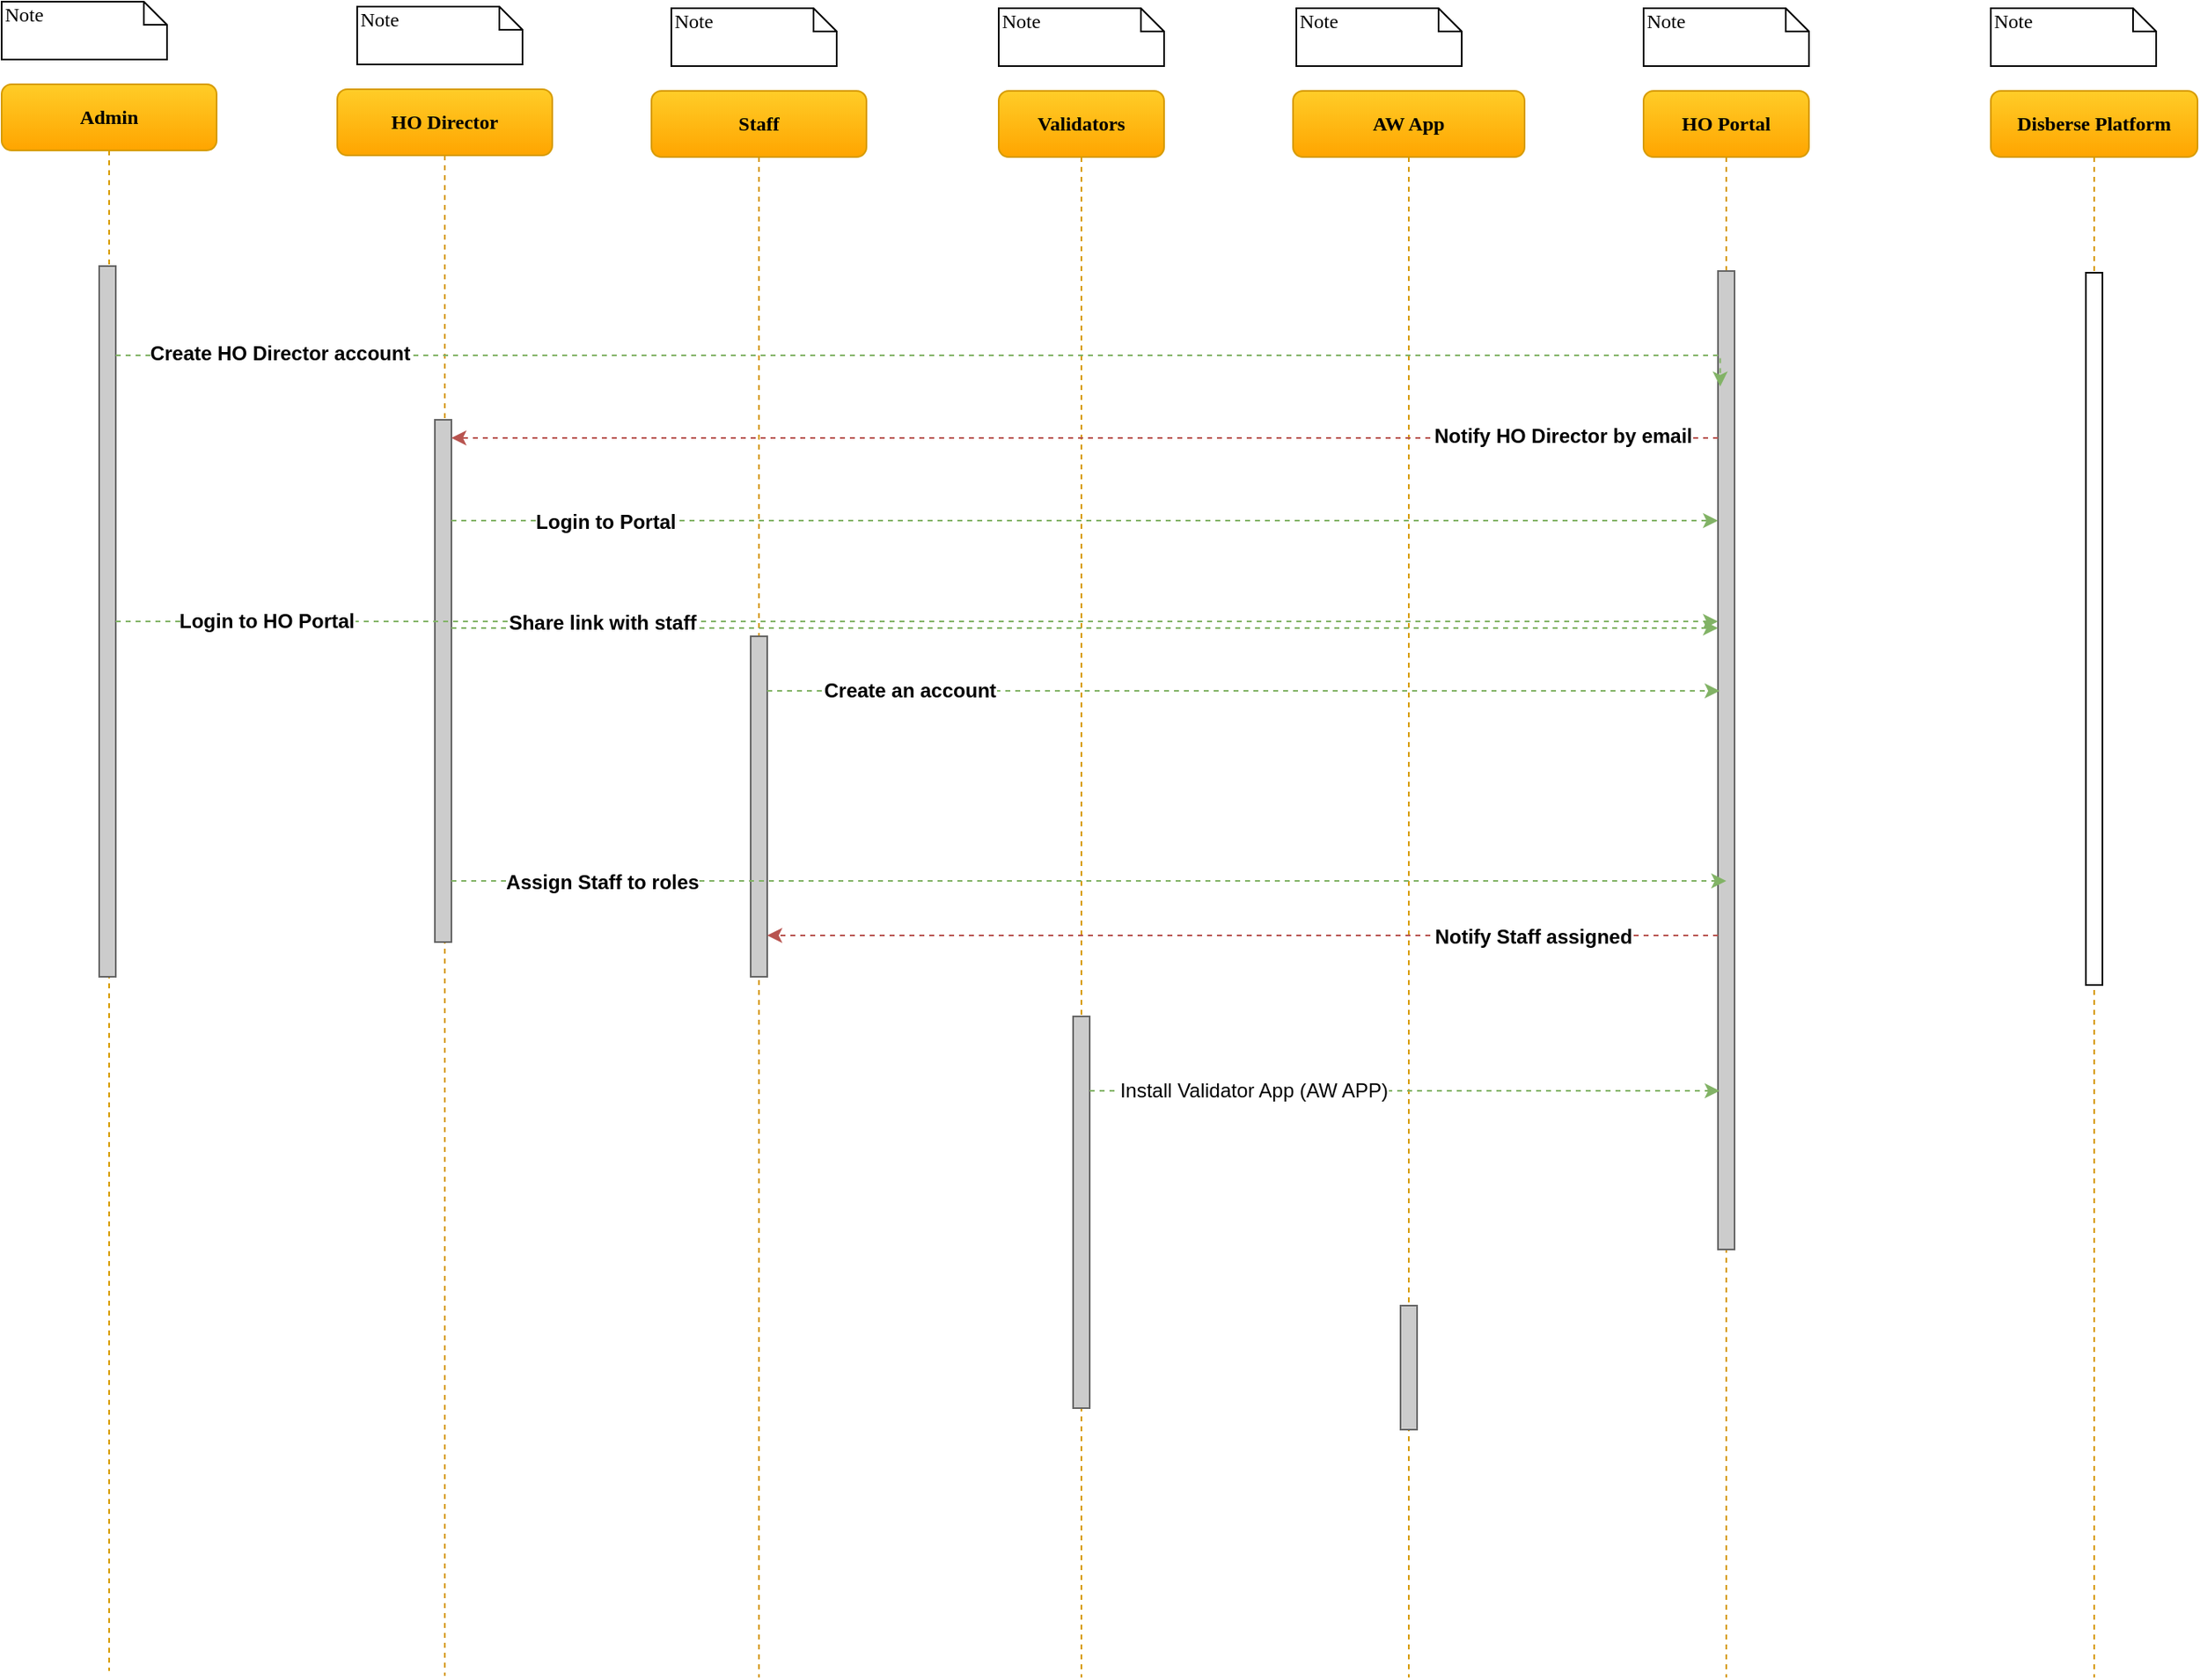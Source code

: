 <mxfile version="10.7.7" type="github"><diagram name="Page-1" id="13e1069c-82ec-6db2-03f1-153e76fe0fe0"><mxGraphModel dx="2262" dy="637" grid="0" gridSize="10" guides="0" tooltips="1" connect="1" arrows="1" fold="1" page="1" pageScale="1" pageWidth="1100" pageHeight="850" background="#ffffff" math="0" shadow="0"><root><mxCell id="0"/><mxCell id="1" parent="0"/><mxCell id="7baba1c4bc27f4b0-2" value="AW App" style="shape=umlLifeline;perimeter=lifelinePerimeter;whiteSpace=wrap;html=1;container=1;collapsible=0;recursiveResize=0;outlineConnect=0;rounded=1;shadow=0;comic=0;labelBackgroundColor=none;strokeColor=#d79b00;strokeWidth=1;fillColor=#ffcd28;fontFamily=Verdana;fontSize=12;fontColor=#000000;align=center;fontStyle=1;gradientColor=#ffa500;" parent="1" vertex="1"><mxGeometry x="258" y="80" width="140" height="960" as="geometry"/></mxCell><mxCell id="7baba1c4bc27f4b0-10" value="" style="html=1;points=[];perimeter=orthogonalPerimeter;rounded=0;shadow=0;comic=0;labelBackgroundColor=none;strokeColor=#666666;strokeWidth=1;fillColor=#CCCCCC;fontFamily=Verdana;fontSize=12;fontColor=#333333;align=center;" parent="7baba1c4bc27f4b0-2" vertex="1"><mxGeometry x="65" y="735" width="10" height="75" as="geometry"/></mxCell><mxCell id="7baba1c4bc27f4b0-3" value="HO Portal" style="shape=umlLifeline;perimeter=lifelinePerimeter;whiteSpace=wrap;html=1;container=1;collapsible=0;recursiveResize=0;outlineConnect=0;rounded=1;shadow=0;comic=0;labelBackgroundColor=none;strokeColor=#d79b00;strokeWidth=1;fillColor=#ffcd28;fontFamily=Verdana;fontSize=12;fontColor=#000000;align=center;fontStyle=1;gradientColor=#ffa500;" parent="1" vertex="1"><mxGeometry x="470" y="80" width="100" height="960" as="geometry"/></mxCell><mxCell id="7baba1c4bc27f4b0-13" value="" style="html=1;points=[];perimeter=orthogonalPerimeter;rounded=0;shadow=0;comic=0;labelBackgroundColor=none;strokeColor=#666666;strokeWidth=1;fillColor=#CCCCCC;fontFamily=Verdana;fontSize=12;align=center;fontColor=#333333;" parent="7baba1c4bc27f4b0-3" vertex="1"><mxGeometry x="45" y="109" width="10" height="592" as="geometry"/></mxCell><mxCell id="7baba1c4bc27f4b0-4" value="Disberse Platform" style="shape=umlLifeline;perimeter=lifelinePerimeter;whiteSpace=wrap;html=1;container=1;collapsible=0;recursiveResize=0;outlineConnect=0;rounded=1;shadow=0;comic=0;labelBackgroundColor=none;strokeColor=#d79b00;strokeWidth=1;fillColor=#ffcd28;fontFamily=Verdana;fontSize=12;fontColor=#000000;align=center;fontStyle=1;gradientColor=#ffa500;" parent="1" vertex="1"><mxGeometry x="680" y="80" width="125" height="960" as="geometry"/></mxCell><mxCell id="CUN0jyxjH27z3sM08QGV-1" value="" style="html=1;points=[];perimeter=orthogonalPerimeter;rounded=0;shadow=0;comic=0;labelBackgroundColor=none;strokeColor=#000000;strokeWidth=1;fillColor=#FFFFFF;fontFamily=Verdana;fontSize=12;fontColor=#000000;align=center;" vertex="1" parent="7baba1c4bc27f4b0-4"><mxGeometry x="57.5" y="110" width="10" height="431" as="geometry"/></mxCell><mxCell id="7baba1c4bc27f4b0-8" value="Validators" style="shape=umlLifeline;perimeter=lifelinePerimeter;whiteSpace=wrap;html=1;container=1;collapsible=0;recursiveResize=0;outlineConnect=0;rounded=1;shadow=0;comic=0;labelBackgroundColor=none;strokeColor=#d79b00;strokeWidth=1;fillColor=#ffcd28;fontFamily=Verdana;fontSize=12;fontColor=#000000;align=center;fontStyle=1;gradientColor=#ffa500;" parent="1" vertex="1"><mxGeometry x="80" y="80" width="100" height="960" as="geometry"/></mxCell><mxCell id="7baba1c4bc27f4b0-9" value="" style="html=1;points=[];perimeter=orthogonalPerimeter;rounded=0;shadow=0;comic=0;labelBackgroundColor=none;strokeColor=#666666;strokeWidth=1;fillColor=#CCCCCC;fontFamily=Verdana;fontSize=12;fontColor=#333333;align=center;" parent="7baba1c4bc27f4b0-8" vertex="1"><mxGeometry x="45" y="560" width="10" height="237" as="geometry"/></mxCell><mxCell id="7baba1c4bc27f4b0-40" value="Note" style="shape=note;whiteSpace=wrap;html=1;size=14;verticalAlign=top;align=left;spacingTop=-6;rounded=0;shadow=0;comic=0;labelBackgroundColor=none;strokeColor=#000000;strokeWidth=1;fillColor=#FFFFFF;fontFamily=Verdana;fontSize=12;fontColor=#000000;" parent="1" vertex="1"><mxGeometry x="80" y="30" width="100" height="35" as="geometry"/></mxCell><mxCell id="7baba1c4bc27f4b0-41" value="Note" style="shape=note;whiteSpace=wrap;html=1;size=14;verticalAlign=top;align=left;spacingTop=-6;rounded=0;shadow=0;comic=0;labelBackgroundColor=none;strokeColor=#000000;strokeWidth=1;fillColor=#FFFFFF;fontFamily=Verdana;fontSize=12;fontColor=#000000;" parent="1" vertex="1"><mxGeometry x="260" y="30" width="100" height="35" as="geometry"/></mxCell><mxCell id="7baba1c4bc27f4b0-42" value="Note" style="shape=note;whiteSpace=wrap;html=1;size=14;verticalAlign=top;align=left;spacingTop=-6;rounded=0;shadow=0;comic=0;labelBackgroundColor=none;strokeColor=#000000;strokeWidth=1;fillColor=#FFFFFF;fontFamily=Verdana;fontSize=12;fontColor=#000000;" parent="1" vertex="1"><mxGeometry x="470" y="30" width="100" height="35" as="geometry"/></mxCell><mxCell id="7baba1c4bc27f4b0-43" value="Note" style="shape=note;whiteSpace=wrap;html=1;size=14;verticalAlign=top;align=left;spacingTop=-6;rounded=0;shadow=0;comic=0;labelBackgroundColor=none;strokeColor=#000000;strokeWidth=1;fillColor=#FFFFFF;fontFamily=Verdana;fontSize=12;fontColor=#000000;" parent="1" vertex="1"><mxGeometry x="680" y="30" width="100" height="35" as="geometry"/></mxCell><mxCell id="CLC3MCdHt6e1u6FwwesH-6" value="Admin" style="shape=umlLifeline;perimeter=lifelinePerimeter;whiteSpace=wrap;html=1;container=1;collapsible=0;recursiveResize=0;outlineConnect=0;rounded=1;shadow=0;comic=0;labelBackgroundColor=none;strokeColor=#d79b00;strokeWidth=1;fillColor=#ffcd28;fontFamily=Verdana;fontSize=12;fontColor=#000000;align=center;fontStyle=1;gradientColor=#ffa500;" parent="1" vertex="1"><mxGeometry x="-523" y="76" width="130" height="960" as="geometry"/></mxCell><mxCell id="CLC3MCdHt6e1u6FwwesH-10" value="" style="html=1;points=[];perimeter=orthogonalPerimeter;rounded=0;shadow=0;comic=0;labelBackgroundColor=none;strokeColor=#666666;strokeWidth=1;fillColor=#CCCCCC;fontFamily=Verdana;fontSize=12;fontColor=#333333;align=center;labelPosition=center;verticalLabelPosition=top;verticalAlign=middle;" parent="CLC3MCdHt6e1u6FwwesH-6" vertex="1"><mxGeometry x="59" y="110" width="10" height="430" as="geometry"/></mxCell><mxCell id="CLC3MCdHt6e1u6FwwesH-9" value="Note" style="shape=note;whiteSpace=wrap;html=1;size=14;verticalAlign=top;align=left;spacingTop=-6;rounded=0;shadow=0;comic=0;labelBackgroundColor=none;strokeColor=#000000;strokeWidth=1;fillColor=#FFFFFF;fontFamily=Verdana;fontSize=12;fontColor=#000000;" parent="1" vertex="1"><mxGeometry x="-523" y="26" width="100" height="35" as="geometry"/></mxCell><mxCell id="9F8lsVoau-rpyx3FRxWU-1" value="Staff" style="shape=umlLifeline;perimeter=lifelinePerimeter;whiteSpace=wrap;html=1;container=1;collapsible=0;recursiveResize=0;outlineConnect=0;rounded=1;shadow=0;comic=0;labelBackgroundColor=none;strokeColor=#d79b00;strokeWidth=1;fillColor=#ffcd28;fontFamily=Verdana;fontSize=12;fontColor=#000000;align=center;fontStyle=1;gradientColor=#ffa500;" parent="1" vertex="1"><mxGeometry x="-130" y="80" width="130" height="960" as="geometry"/></mxCell><mxCell id="9F8lsVoau-rpyx3FRxWU-3" value="" style="html=1;points=[];perimeter=orthogonalPerimeter;rounded=0;shadow=0;comic=0;labelBackgroundColor=none;strokeColor=#666666;strokeWidth=1;fillColor=#CCCCCC;fontFamily=Verdana;fontSize=12;fontColor=#333333;align=center;labelPosition=center;verticalLabelPosition=top;verticalAlign=middle;" parent="9F8lsVoau-rpyx3FRxWU-1" vertex="1"><mxGeometry x="60" y="330" width="10" height="206" as="geometry"/></mxCell><mxCell id="9F8lsVoau-rpyx3FRxWU-4" value="Note" style="shape=note;whiteSpace=wrap;html=1;size=14;verticalAlign=top;align=left;spacingTop=-6;rounded=0;shadow=0;comic=0;labelBackgroundColor=none;strokeColor=#000000;strokeWidth=1;fillColor=#FFFFFF;fontFamily=Verdana;fontSize=12;fontColor=#000000;" parent="1" vertex="1"><mxGeometry x="-118" y="30" width="100" height="35" as="geometry"/></mxCell><mxCell id="CUN0jyxjH27z3sM08QGV-2" value="HO Director" style="shape=umlLifeline;perimeter=lifelinePerimeter;whiteSpace=wrap;html=1;container=1;collapsible=0;recursiveResize=0;outlineConnect=0;rounded=1;shadow=0;comic=0;labelBackgroundColor=none;strokeColor=#d79b00;strokeWidth=1;fillColor=#ffcd28;fontFamily=Verdana;fontSize=12;fontColor=#000000;align=center;fontStyle=1;gradientColor=#ffa500;" vertex="1" parent="1"><mxGeometry x="-320" y="79" width="130" height="960" as="geometry"/></mxCell><mxCell id="CUN0jyxjH27z3sM08QGV-3" value="" style="html=1;points=[];perimeter=orthogonalPerimeter;rounded=0;shadow=0;comic=0;labelBackgroundColor=none;strokeColor=#666666;strokeWidth=1;fillColor=#CCCCCC;fontFamily=Verdana;fontSize=12;fontColor=#333333;align=center;labelPosition=center;verticalLabelPosition=top;verticalAlign=middle;" vertex="1" parent="CUN0jyxjH27z3sM08QGV-2"><mxGeometry x="59" y="200" width="10" height="316" as="geometry"/></mxCell><mxCell id="CUN0jyxjH27z3sM08QGV-4" value="Note" style="shape=note;whiteSpace=wrap;html=1;size=14;verticalAlign=top;align=left;spacingTop=-6;rounded=0;shadow=0;comic=0;labelBackgroundColor=none;strokeColor=#000000;strokeWidth=1;fillColor=#FFFFFF;fontFamily=Verdana;fontSize=12;fontColor=#000000;" vertex="1" parent="1"><mxGeometry x="-308" y="29" width="100" height="35" as="geometry"/></mxCell><mxCell id="CUN0jyxjH27z3sM08QGV-6" style="edgeStyle=orthogonalEdgeStyle;rounded=0;orthogonalLoop=1;jettySize=auto;html=1;dashed=1;fillColor=#d5e8d4;strokeColor=#82b366;" edge="1" parent="1" source="CLC3MCdHt6e1u6FwwesH-10" target="7baba1c4bc27f4b0-13"><mxGeometry relative="1" as="geometry"><Array as="points"><mxPoint x="515" y="199"/><mxPoint x="515" y="199"/></Array></mxGeometry></mxCell><mxCell id="CUN0jyxjH27z3sM08QGV-7" value="Login to HO Portal" style="text;html=1;resizable=0;points=[];align=center;verticalAlign=middle;labelBackgroundColor=#ffffff;fontStyle=1" vertex="1" connectable="0" parent="CUN0jyxjH27z3sM08QGV-6"><mxGeometry x="0.222" y="5" relative="1" as="geometry"><mxPoint x="-501.5" y="4.5" as="offset"/></mxGeometry></mxCell><mxCell id="CUN0jyxjH27z3sM08QGV-8" style="edgeStyle=orthogonalEdgeStyle;rounded=0;orthogonalLoop=1;jettySize=auto;html=1;entryX=0.133;entryY=0.118;entryDx=0;entryDy=0;entryPerimeter=0;dashed=1;fillColor=#d5e8d4;strokeColor=#82b366;" edge="1" parent="1" source="CLC3MCdHt6e1u6FwwesH-10" target="7baba1c4bc27f4b0-13"><mxGeometry relative="1" as="geometry"><Array as="points"><mxPoint x="30" y="240"/><mxPoint x="30" y="240"/></Array></mxGeometry></mxCell><mxCell id="CUN0jyxjH27z3sM08QGV-9" value="Create HO Director account" style="text;html=1;resizable=0;points=[];align=center;verticalAlign=middle;labelBackgroundColor=#ffffff;fontStyle=1" vertex="1" connectable="0" parent="CUN0jyxjH27z3sM08QGV-8"><mxGeometry x="-0.927" relative="1" as="geometry"><mxPoint x="63" y="-1" as="offset"/></mxGeometry></mxCell><mxCell id="CUN0jyxjH27z3sM08QGV-10" style="edgeStyle=orthogonalEdgeStyle;rounded=0;orthogonalLoop=1;jettySize=auto;html=1;dashed=1;fillColor=#f8cecc;strokeColor=#b85450;" edge="1" parent="1" source="7baba1c4bc27f4b0-13" target="CUN0jyxjH27z3sM08QGV-3"><mxGeometry relative="1" as="geometry"><Array as="points"><mxPoint x="150" y="290"/><mxPoint x="150" y="290"/></Array></mxGeometry></mxCell><mxCell id="CUN0jyxjH27z3sM08QGV-11" value="Notify HO Director by email" style="text;html=1;resizable=0;points=[];align=center;verticalAlign=middle;labelBackgroundColor=#ffffff;fontStyle=1" vertex="1" connectable="0" parent="CUN0jyxjH27z3sM08QGV-10"><mxGeometry x="0.0" y="-272" relative="1" as="geometry"><mxPoint x="288.5" y="270.5" as="offset"/></mxGeometry></mxCell><mxCell id="CUN0jyxjH27z3sM08QGV-12" style="edgeStyle=orthogonalEdgeStyle;rounded=0;orthogonalLoop=1;jettySize=auto;html=1;dashed=1;fillColor=#d5e8d4;strokeColor=#82b366;" edge="1" parent="1" source="CUN0jyxjH27z3sM08QGV-3" target="7baba1c4bc27f4b0-13"><mxGeometry relative="1" as="geometry"><Array as="points"><mxPoint x="131" y="340"/><mxPoint x="131" y="340"/></Array></mxGeometry></mxCell><mxCell id="CUN0jyxjH27z3sM08QGV-13" value="Login to Portal" style="text;html=1;resizable=0;points=[];align=center;verticalAlign=middle;labelBackgroundColor=#ffffff;fontStyle=1" vertex="1" connectable="0" parent="CUN0jyxjH27z3sM08QGV-12"><mxGeometry x="-0.874" relative="1" as="geometry"><mxPoint x="44.5" y="0.5" as="offset"/></mxGeometry></mxCell><mxCell id="CUN0jyxjH27z3sM08QGV-15" style="edgeStyle=orthogonalEdgeStyle;rounded=0;orthogonalLoop=1;jettySize=auto;html=1;dashed=1;strokeColor=#82b366;fillColor=#d5e8d4;" edge="1" parent="1" source="CUN0jyxjH27z3sM08QGV-3" target="7baba1c4bc27f4b0-13"><mxGeometry relative="1" as="geometry"><Array as="points"><mxPoint x="-30" y="405"/><mxPoint x="-30" y="405"/></Array></mxGeometry></mxCell><mxCell id="CUN0jyxjH27z3sM08QGV-16" value="Share link with staff" style="text;html=1;resizable=0;points=[];align=center;verticalAlign=middle;labelBackgroundColor=#ffffff;fontStyle=1" vertex="1" connectable="0" parent="CUN0jyxjH27z3sM08QGV-15"><mxGeometry x="0.002" y="-343" relative="1" as="geometry"><mxPoint x="-293" y="-346" as="offset"/></mxGeometry></mxCell><mxCell id="CUN0jyxjH27z3sM08QGV-17" style="edgeStyle=orthogonalEdgeStyle;rounded=0;orthogonalLoop=1;jettySize=auto;html=1;dashed=1;strokeColor=#82b366;fillColor=#d5e8d4;" edge="1" parent="1" source="9F8lsVoau-rpyx3FRxWU-3"><mxGeometry relative="1" as="geometry"><mxPoint x="516" y="443" as="targetPoint"/><Array as="points"><mxPoint x="90" y="443"/><mxPoint x="90" y="443"/></Array></mxGeometry></mxCell><mxCell id="CUN0jyxjH27z3sM08QGV-18" value="Create an account" style="text;html=1;resizable=0;points=[];align=center;verticalAlign=middle;labelBackgroundColor=#ffffff;fontStyle=1" vertex="1" connectable="0" parent="CUN0jyxjH27z3sM08QGV-17"><mxGeometry x="-0.807" relative="1" as="geometry"><mxPoint x="30" as="offset"/></mxGeometry></mxCell><mxCell id="CUN0jyxjH27z3sM08QGV-19" style="edgeStyle=orthogonalEdgeStyle;rounded=0;orthogonalLoop=1;jettySize=auto;html=1;dashed=1;strokeColor=#82b366;fillColor=#d5e8d4;" edge="1" parent="1" source="CUN0jyxjH27z3sM08QGV-3"><mxGeometry relative="1" as="geometry"><mxPoint x="520" y="558" as="targetPoint"/><Array as="points"><mxPoint x="-54" y="558"/><mxPoint x="-54" y="558"/></Array></mxGeometry></mxCell><mxCell id="CUN0jyxjH27z3sM08QGV-20" value="Assign Staff to roles" style="text;html=1;resizable=0;points=[];align=center;verticalAlign=middle;labelBackgroundColor=#ffffff;fontStyle=1" vertex="1" connectable="0" parent="CUN0jyxjH27z3sM08QGV-19"><mxGeometry x="-0.907" y="3" relative="1" as="geometry"><mxPoint x="55" y="3.5" as="offset"/></mxGeometry></mxCell><mxCell id="CUN0jyxjH27z3sM08QGV-21" style="edgeStyle=orthogonalEdgeStyle;rounded=0;orthogonalLoop=1;jettySize=auto;html=1;dashed=1;strokeColor=#b85450;fillColor=#f8cecc;" edge="1" parent="1" source="7baba1c4bc27f4b0-13" target="9F8lsVoau-rpyx3FRxWU-3"><mxGeometry relative="1" as="geometry"><Array as="points"><mxPoint x="228" y="591"/><mxPoint x="228" y="591"/></Array></mxGeometry></mxCell><mxCell id="CUN0jyxjH27z3sM08QGV-22" value="Notify Staff assigned" style="text;html=1;resizable=0;points=[];align=center;verticalAlign=middle;labelBackgroundColor=#ffffff;fontStyle=1" vertex="1" connectable="0" parent="CUN0jyxjH27z3sM08QGV-21"><mxGeometry x="-0.707" y="1" relative="1" as="geometry"><mxPoint x="-28.5" as="offset"/></mxGeometry></mxCell><mxCell id="CUN0jyxjH27z3sM08QGV-23" style="edgeStyle=orthogonalEdgeStyle;rounded=0;orthogonalLoop=1;jettySize=auto;html=1;dashed=1;strokeColor=#82b366;fillColor=#d5e8d4;" edge="1" parent="1" source="7baba1c4bc27f4b0-9"><mxGeometry relative="1" as="geometry"><mxPoint x="516" y="685" as="targetPoint"/><Array as="points"><mxPoint x="516" y="685"/></Array></mxGeometry></mxCell><mxCell id="CUN0jyxjH27z3sM08QGV-24" value="Install Validator App (AW APP)" style="text;html=1;resizable=0;points=[];align=center;verticalAlign=middle;labelBackgroundColor=#ffffff;" vertex="1" connectable="0" parent="CUN0jyxjH27z3sM08QGV-23"><mxGeometry x="-0.692" y="-3" relative="1" as="geometry"><mxPoint x="40" y="-3" as="offset"/></mxGeometry></mxCell></root></mxGraphModel></diagram><diagram id="mS6ieldNY_re3rlr2VcW" name="Page-2"><mxGraphModel dx="1394" dy="764" grid="1" gridSize="10" guides="1" tooltips="1" connect="1" arrows="1" fold="1" page="1" pageScale="1" pageWidth="827" pageHeight="1169" math="0" shadow="0"><root><mxCell id="EZOE87H7FuiZ4Vmql07s-0"/><mxCell id="EZOE87H7FuiZ4Vmql07s-1" parent="EZOE87H7FuiZ4Vmql07s-0"/></root></mxGraphModel></diagram></mxfile>